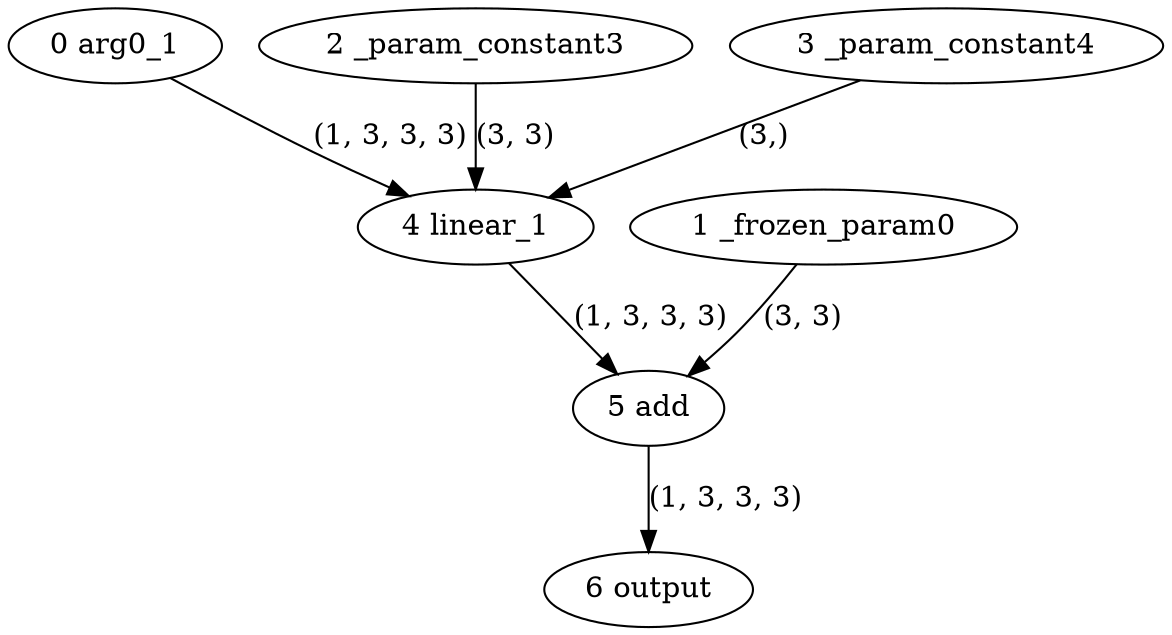 strict digraph  {
"0 arg0_1" [id=0, type=input];
"1 _frozen_param0" [id=1, type=get_attr];
"2 _param_constant3" [id=2, type=get_attr];
"3 _param_constant4" [id=3, type=get_attr];
"4 linear_1" [id=4, type=linear];
"5 add" [id=5, type=add];
"6 output" [id=6, type=output];
"0 arg0_1" -> "4 linear_1"  [label="(1, 3, 3, 3)", style=solid];
"1 _frozen_param0" -> "5 add"  [label="(3, 3)", style=solid];
"2 _param_constant3" -> "4 linear_1"  [label="(3, 3)", style=solid];
"3 _param_constant4" -> "4 linear_1"  [label="(3,)", style=solid];
"4 linear_1" -> "5 add"  [label="(1, 3, 3, 3)", style=solid];
"5 add" -> "6 output"  [label="(1, 3, 3, 3)", style=solid];
}
